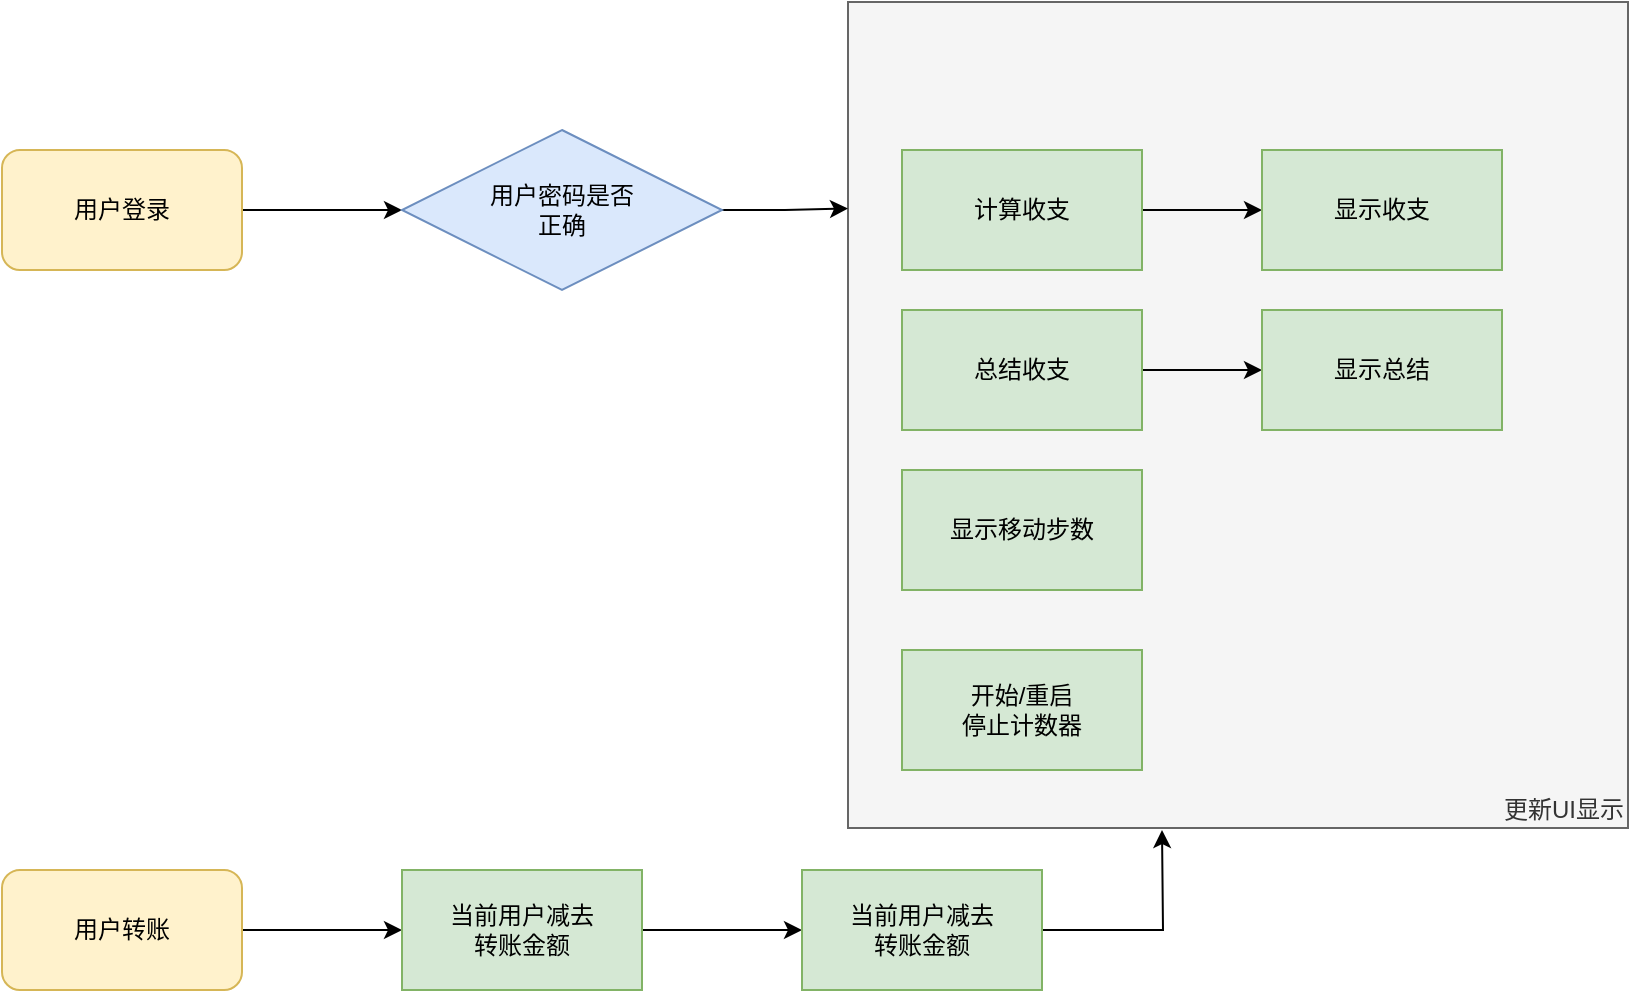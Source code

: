 <mxfile version="21.6.8" type="github">
  <diagram id="C5RBs43oDa-KdzZeNtuy" name="Page-1">
    <mxGraphModel dx="1209" dy="753" grid="1" gridSize="10" guides="1" tooltips="1" connect="1" arrows="1" fold="1" page="1" pageScale="1" pageWidth="827" pageHeight="1169" math="0" shadow="0">
      <root>
        <mxCell id="WIyWlLk6GJQsqaUBKTNV-0" />
        <mxCell id="WIyWlLk6GJQsqaUBKTNV-1" parent="WIyWlLk6GJQsqaUBKTNV-0" />
        <mxCell id="SRs33yOb_0dh4RYbnJtt-7" value="更新UI显示" style="rounded=0;whiteSpace=wrap;html=1;align=right;verticalAlign=bottom;fillColor=#f5f5f5;fontColor=#333333;strokeColor=#666666;" vertex="1" parent="WIyWlLk6GJQsqaUBKTNV-1">
          <mxGeometry x="493" y="476" width="390" height="413" as="geometry" />
        </mxCell>
        <mxCell id="SRs33yOb_0dh4RYbnJtt-2" style="edgeStyle=orthogonalEdgeStyle;rounded=0;orthogonalLoop=1;jettySize=auto;html=1;exitX=1;exitY=0.5;exitDx=0;exitDy=0;entryX=0;entryY=0.5;entryDx=0;entryDy=0;" edge="1" parent="WIyWlLk6GJQsqaUBKTNV-1" source="SRs33yOb_0dh4RYbnJtt-0" target="SRs33yOb_0dh4RYbnJtt-1">
          <mxGeometry relative="1" as="geometry" />
        </mxCell>
        <mxCell id="SRs33yOb_0dh4RYbnJtt-0" value="用户登录" style="rounded=1;whiteSpace=wrap;html=1;fillColor=#fff2cc;strokeColor=#d6b656;" vertex="1" parent="WIyWlLk6GJQsqaUBKTNV-1">
          <mxGeometry x="70" y="550" width="120" height="60" as="geometry" />
        </mxCell>
        <mxCell id="SRs33yOb_0dh4RYbnJtt-9" style="edgeStyle=orthogonalEdgeStyle;rounded=0;orthogonalLoop=1;jettySize=auto;html=1;exitX=1;exitY=0.5;exitDx=0;exitDy=0;entryX=0;entryY=0.25;entryDx=0;entryDy=0;" edge="1" parent="WIyWlLk6GJQsqaUBKTNV-1" source="SRs33yOb_0dh4RYbnJtt-1" target="SRs33yOb_0dh4RYbnJtt-7">
          <mxGeometry relative="1" as="geometry" />
        </mxCell>
        <mxCell id="SRs33yOb_0dh4RYbnJtt-1" value="用户密码是否&lt;br&gt;正确" style="rhombus;whiteSpace=wrap;html=1;fillColor=#dae8fc;strokeColor=#6c8ebf;" vertex="1" parent="WIyWlLk6GJQsqaUBKTNV-1">
          <mxGeometry x="270" y="540" width="160" height="80" as="geometry" />
        </mxCell>
        <mxCell id="SRs33yOb_0dh4RYbnJtt-6" style="edgeStyle=orthogonalEdgeStyle;rounded=0;orthogonalLoop=1;jettySize=auto;html=1;exitX=1;exitY=0.5;exitDx=0;exitDy=0;" edge="1" parent="WIyWlLk6GJQsqaUBKTNV-1" source="SRs33yOb_0dh4RYbnJtt-3" target="SRs33yOb_0dh4RYbnJtt-5">
          <mxGeometry relative="1" as="geometry" />
        </mxCell>
        <mxCell id="SRs33yOb_0dh4RYbnJtt-3" value="计算收支" style="rounded=0;whiteSpace=wrap;html=1;fillColor=#d5e8d4;strokeColor=#82b366;" vertex="1" parent="WIyWlLk6GJQsqaUBKTNV-1">
          <mxGeometry x="520" y="550" width="120" height="60" as="geometry" />
        </mxCell>
        <mxCell id="SRs33yOb_0dh4RYbnJtt-5" value="显示收支" style="rounded=0;whiteSpace=wrap;html=1;fillColor=#d5e8d4;strokeColor=#82b366;" vertex="1" parent="WIyWlLk6GJQsqaUBKTNV-1">
          <mxGeometry x="700" y="550" width="120" height="60" as="geometry" />
        </mxCell>
        <mxCell id="SRs33yOb_0dh4RYbnJtt-10" style="edgeStyle=orthogonalEdgeStyle;rounded=0;orthogonalLoop=1;jettySize=auto;html=1;exitX=1;exitY=0.5;exitDx=0;exitDy=0;" edge="1" parent="WIyWlLk6GJQsqaUBKTNV-1" source="SRs33yOb_0dh4RYbnJtt-11" target="SRs33yOb_0dh4RYbnJtt-12">
          <mxGeometry relative="1" as="geometry" />
        </mxCell>
        <mxCell id="SRs33yOb_0dh4RYbnJtt-11" value="总结收支" style="rounded=0;whiteSpace=wrap;html=1;fillColor=#d5e8d4;strokeColor=#82b366;" vertex="1" parent="WIyWlLk6GJQsqaUBKTNV-1">
          <mxGeometry x="520" y="630" width="120" height="60" as="geometry" />
        </mxCell>
        <mxCell id="SRs33yOb_0dh4RYbnJtt-12" value="显示总结" style="rounded=0;whiteSpace=wrap;html=1;fillColor=#d5e8d4;strokeColor=#82b366;" vertex="1" parent="WIyWlLk6GJQsqaUBKTNV-1">
          <mxGeometry x="700" y="630" width="120" height="60" as="geometry" />
        </mxCell>
        <mxCell id="SRs33yOb_0dh4RYbnJtt-13" value="显示移动步数" style="rounded=0;whiteSpace=wrap;html=1;fillColor=#d5e8d4;strokeColor=#82b366;" vertex="1" parent="WIyWlLk6GJQsqaUBKTNV-1">
          <mxGeometry x="520" y="710" width="120" height="60" as="geometry" />
        </mxCell>
        <mxCell id="SRs33yOb_0dh4RYbnJtt-14" value="开始/重启&lt;br&gt;停止计数器" style="rounded=0;whiteSpace=wrap;html=1;fillColor=#d5e8d4;strokeColor=#82b366;" vertex="1" parent="WIyWlLk6GJQsqaUBKTNV-1">
          <mxGeometry x="520" y="800" width="120" height="60" as="geometry" />
        </mxCell>
        <mxCell id="SRs33yOb_0dh4RYbnJtt-17" style="edgeStyle=orthogonalEdgeStyle;rounded=0;orthogonalLoop=1;jettySize=auto;html=1;exitX=1;exitY=0.5;exitDx=0;exitDy=0;entryX=0;entryY=0.5;entryDx=0;entryDy=0;" edge="1" parent="WIyWlLk6GJQsqaUBKTNV-1" source="SRs33yOb_0dh4RYbnJtt-15" target="SRs33yOb_0dh4RYbnJtt-16">
          <mxGeometry relative="1" as="geometry" />
        </mxCell>
        <mxCell id="SRs33yOb_0dh4RYbnJtt-15" value="用户转账" style="rounded=1;whiteSpace=wrap;html=1;fillColor=#fff2cc;strokeColor=#d6b656;" vertex="1" parent="WIyWlLk6GJQsqaUBKTNV-1">
          <mxGeometry x="70" y="910" width="120" height="60" as="geometry" />
        </mxCell>
        <mxCell id="SRs33yOb_0dh4RYbnJtt-20" style="edgeStyle=orthogonalEdgeStyle;rounded=0;orthogonalLoop=1;jettySize=auto;html=1;exitX=1;exitY=0.5;exitDx=0;exitDy=0;" edge="1" parent="WIyWlLk6GJQsqaUBKTNV-1" source="SRs33yOb_0dh4RYbnJtt-16" target="SRs33yOb_0dh4RYbnJtt-18">
          <mxGeometry relative="1" as="geometry" />
        </mxCell>
        <mxCell id="SRs33yOb_0dh4RYbnJtt-16" value="当前用户减去&lt;br&gt;转账金额" style="rounded=0;whiteSpace=wrap;html=1;fillColor=#d5e8d4;strokeColor=#82b366;" vertex="1" parent="WIyWlLk6GJQsqaUBKTNV-1">
          <mxGeometry x="270" y="910" width="120" height="60" as="geometry" />
        </mxCell>
        <mxCell id="SRs33yOb_0dh4RYbnJtt-21" style="edgeStyle=orthogonalEdgeStyle;rounded=0;orthogonalLoop=1;jettySize=auto;html=1;exitX=1;exitY=0.5;exitDx=0;exitDy=0;" edge="1" parent="WIyWlLk6GJQsqaUBKTNV-1" source="SRs33yOb_0dh4RYbnJtt-18">
          <mxGeometry relative="1" as="geometry">
            <mxPoint x="650" y="890" as="targetPoint" />
          </mxGeometry>
        </mxCell>
        <mxCell id="SRs33yOb_0dh4RYbnJtt-18" value="当前用户减去&lt;br&gt;转账金额" style="rounded=0;whiteSpace=wrap;html=1;fillColor=#d5e8d4;strokeColor=#82b366;" vertex="1" parent="WIyWlLk6GJQsqaUBKTNV-1">
          <mxGeometry x="470" y="910" width="120" height="60" as="geometry" />
        </mxCell>
      </root>
    </mxGraphModel>
  </diagram>
</mxfile>
